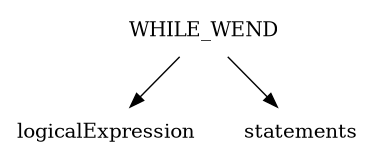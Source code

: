 digraph L0 {
        size = "2.5,2.5";
        ordering=out;
        node [shape = plaintext];
        WHILE_WEND -> {logicalExpression statements};
}
